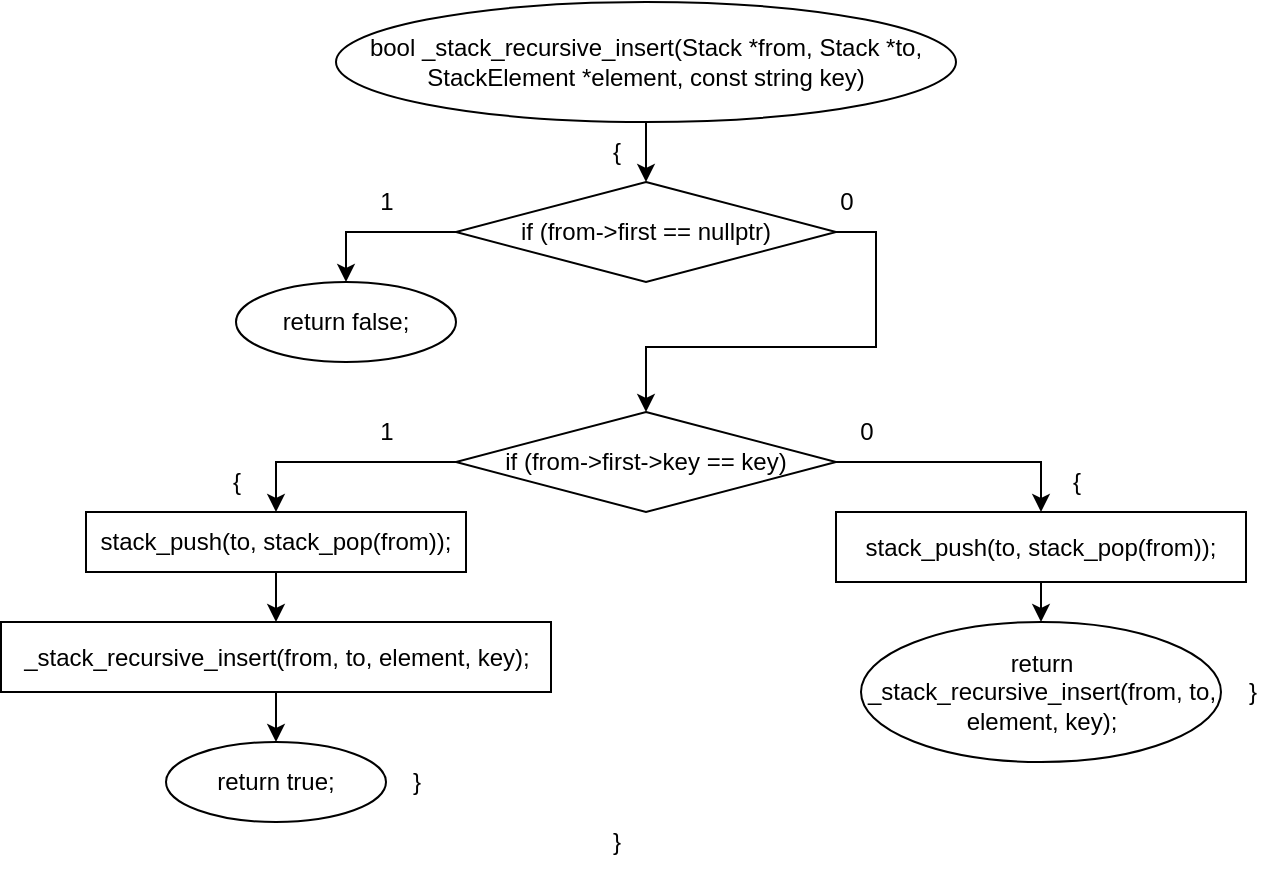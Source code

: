 <mxfile version="20.8.16" type="device"><diagram name="Страница 1" id="xJHRlcbKNEMmELuZbOdj"><mxGraphModel dx="1050" dy="629" grid="1" gridSize="10" guides="1" tooltips="1" connect="1" arrows="1" fold="1" page="1" pageScale="1" pageWidth="827" pageHeight="1169" math="0" shadow="0"><root><mxCell id="0"/><mxCell id="1" parent="0"/><mxCell id="yJ11hjvX2OT7vnpLmITN-21" value="" style="edgeStyle=orthogonalEdgeStyle;rounded=0;orthogonalLoop=1;jettySize=auto;html=1;" parent="1" source="yJ11hjvX2OT7vnpLmITN-1" target="yJ11hjvX2OT7vnpLmITN-20" edge="1"><mxGeometry relative="1" as="geometry"/></mxCell><mxCell id="yJ11hjvX2OT7vnpLmITN-1" value="bool _stack_recursive_insert(Stack *from, Stack *to, StackElement *element, const string key)" style="ellipse;whiteSpace=wrap;html=1;" parent="1" vertex="1"><mxGeometry x="235" y="40" width="310" height="60" as="geometry"/></mxCell><mxCell id="yJ11hjvX2OT7vnpLmITN-24" style="edgeStyle=orthogonalEdgeStyle;rounded=0;orthogonalLoop=1;jettySize=auto;html=1;exitX=0;exitY=0.5;exitDx=0;exitDy=0;entryX=0.5;entryY=0;entryDx=0;entryDy=0;" parent="1" source="yJ11hjvX2OT7vnpLmITN-20" target="yJ11hjvX2OT7vnpLmITN-23" edge="1"><mxGeometry relative="1" as="geometry"/></mxCell><mxCell id="yJ11hjvX2OT7vnpLmITN-30" style="edgeStyle=orthogonalEdgeStyle;rounded=0;orthogonalLoop=1;jettySize=auto;html=1;exitX=1;exitY=0.5;exitDx=0;exitDy=0;entryX=0.5;entryY=0;entryDx=0;entryDy=0;" parent="1" source="yJ11hjvX2OT7vnpLmITN-20" target="yJ11hjvX2OT7vnpLmITN-27" edge="1"><mxGeometry relative="1" as="geometry"/></mxCell><mxCell id="yJ11hjvX2OT7vnpLmITN-20" value="if (from-&amp;gt;first == nullptr)" style="rhombus;whiteSpace=wrap;html=1;" parent="1" vertex="1"><mxGeometry x="295" y="130" width="190" height="50" as="geometry"/></mxCell><mxCell id="yJ11hjvX2OT7vnpLmITN-22" value="{" style="text;html=1;align=center;verticalAlign=middle;resizable=0;points=[];autosize=1;strokeColor=none;fillColor=none;" parent="1" vertex="1"><mxGeometry x="360" y="100" width="30" height="30" as="geometry"/></mxCell><mxCell id="yJ11hjvX2OT7vnpLmITN-23" value="return false;" style="ellipse;whiteSpace=wrap;html=1;" parent="1" vertex="1"><mxGeometry x="185" y="180" width="110" height="40" as="geometry"/></mxCell><mxCell id="yJ11hjvX2OT7vnpLmITN-25" value="1" style="text;html=1;align=center;verticalAlign=middle;resizable=0;points=[];autosize=1;strokeColor=none;fillColor=none;" parent="1" vertex="1"><mxGeometry x="245" y="125" width="30" height="30" as="geometry"/></mxCell><mxCell id="z_nI7sXrGh1nJBYno3Tm-28" style="edgeStyle=orthogonalEdgeStyle;rounded=0;orthogonalLoop=1;jettySize=auto;html=1;exitX=1;exitY=0.5;exitDx=0;exitDy=0;entryX=0.5;entryY=0;entryDx=0;entryDy=0;" edge="1" parent="1" source="yJ11hjvX2OT7vnpLmITN-27" target="z_nI7sXrGh1nJBYno3Tm-27"><mxGeometry relative="1" as="geometry"/></mxCell><mxCell id="z_nI7sXrGh1nJBYno3Tm-34" style="edgeStyle=orthogonalEdgeStyle;rounded=0;orthogonalLoop=1;jettySize=auto;html=1;exitX=0;exitY=0.5;exitDx=0;exitDy=0;entryX=0.5;entryY=0;entryDx=0;entryDy=0;" edge="1" parent="1" source="yJ11hjvX2OT7vnpLmITN-27" target="yJ11hjvX2OT7vnpLmITN-32"><mxGeometry relative="1" as="geometry"/></mxCell><mxCell id="yJ11hjvX2OT7vnpLmITN-27" value="if (from-&amp;gt;first-&amp;gt;key == key)" style="rhombus;whiteSpace=wrap;html=1;" parent="1" vertex="1"><mxGeometry x="295" y="245" width="190" height="50" as="geometry"/></mxCell><mxCell id="yJ11hjvX2OT7vnpLmITN-28" value="return true;" style="ellipse;whiteSpace=wrap;html=1;" parent="1" vertex="1"><mxGeometry x="150" y="410" width="110" height="40" as="geometry"/></mxCell><mxCell id="yJ11hjvX2OT7vnpLmITN-29" value="1" style="text;html=1;align=center;verticalAlign=middle;resizable=0;points=[];autosize=1;strokeColor=none;fillColor=none;" parent="1" vertex="1"><mxGeometry x="245" y="240" width="30" height="30" as="geometry"/></mxCell><mxCell id="yJ11hjvX2OT7vnpLmITN-31" value="0" style="text;html=1;align=center;verticalAlign=middle;resizable=0;points=[];autosize=1;strokeColor=none;fillColor=none;" parent="1" vertex="1"><mxGeometry x="475" y="125" width="30" height="30" as="geometry"/></mxCell><mxCell id="yJ11hjvX2OT7vnpLmITN-35" value="" style="edgeStyle=orthogonalEdgeStyle;rounded=0;orthogonalLoop=1;jettySize=auto;html=1;" parent="1" source="yJ11hjvX2OT7vnpLmITN-32" target="yJ11hjvX2OT7vnpLmITN-34" edge="1"><mxGeometry relative="1" as="geometry"/></mxCell><mxCell id="yJ11hjvX2OT7vnpLmITN-32" value="stack_push(to, stack_pop(from));" style="whiteSpace=wrap;html=1;" parent="1" vertex="1"><mxGeometry x="110" y="295" width="190" height="30" as="geometry"/></mxCell><mxCell id="yJ11hjvX2OT7vnpLmITN-36" style="edgeStyle=orthogonalEdgeStyle;rounded=0;orthogonalLoop=1;jettySize=auto;html=1;exitX=0.5;exitY=1;exitDx=0;exitDy=0;entryX=0.5;entryY=0;entryDx=0;entryDy=0;" parent="1" source="yJ11hjvX2OT7vnpLmITN-34" target="yJ11hjvX2OT7vnpLmITN-28" edge="1"><mxGeometry relative="1" as="geometry"><Array as="points"><mxPoint x="205" y="400"/><mxPoint x="205" y="400"/></Array></mxGeometry></mxCell><mxCell id="yJ11hjvX2OT7vnpLmITN-34" value="_stack_recursive_insert(from, to, element, key);" style="whiteSpace=wrap;html=1;" parent="1" vertex="1"><mxGeometry x="67.5" y="350" width="275" height="35" as="geometry"/></mxCell><mxCell id="yJ11hjvX2OT7vnpLmITN-39" value="}" style="text;html=1;align=center;verticalAlign=middle;resizable=0;points=[];autosize=1;strokeColor=none;fillColor=none;" parent="1" vertex="1"><mxGeometry x="260" y="415" width="30" height="30" as="geometry"/></mxCell><mxCell id="yJ11hjvX2OT7vnpLmITN-46" value="0" style="text;html=1;align=center;verticalAlign=middle;resizable=0;points=[];autosize=1;strokeColor=none;fillColor=none;" parent="1" vertex="1"><mxGeometry x="485" y="240" width="30" height="30" as="geometry"/></mxCell><mxCell id="z_nI7sXrGh1nJBYno3Tm-26" value="{" style="text;html=1;align=center;verticalAlign=middle;resizable=0;points=[];autosize=1;strokeColor=none;fillColor=none;" vertex="1" parent="1"><mxGeometry x="170" y="265" width="30" height="30" as="geometry"/></mxCell><mxCell id="z_nI7sXrGh1nJBYno3Tm-30" style="edgeStyle=orthogonalEdgeStyle;rounded=0;orthogonalLoop=1;jettySize=auto;html=1;exitX=0.5;exitY=1;exitDx=0;exitDy=0;entryX=0.5;entryY=0;entryDx=0;entryDy=0;" edge="1" parent="1" source="z_nI7sXrGh1nJBYno3Tm-27" target="z_nI7sXrGh1nJBYno3Tm-29"><mxGeometry relative="1" as="geometry"/></mxCell><mxCell id="z_nI7sXrGh1nJBYno3Tm-27" value="stack_push(to, stack_pop(from));" style="whiteSpace=wrap;html=1;" vertex="1" parent="1"><mxGeometry x="485" y="295" width="205" height="35" as="geometry"/></mxCell><mxCell id="z_nI7sXrGh1nJBYno3Tm-29" value="return _stack_recursive_insert(from, to, element, key);" style="ellipse;whiteSpace=wrap;html=1;" vertex="1" parent="1"><mxGeometry x="497.5" y="350" width="180" height="70" as="geometry"/></mxCell><mxCell id="z_nI7sXrGh1nJBYno3Tm-31" value="}" style="text;html=1;align=center;verticalAlign=middle;resizable=0;points=[];autosize=1;strokeColor=none;fillColor=none;" vertex="1" parent="1"><mxGeometry x="677.5" y="370" width="30" height="30" as="geometry"/></mxCell><mxCell id="z_nI7sXrGh1nJBYno3Tm-32" value="{" style="text;html=1;align=center;verticalAlign=middle;resizable=0;points=[];autosize=1;strokeColor=none;fillColor=none;" vertex="1" parent="1"><mxGeometry x="590" y="265" width="30" height="30" as="geometry"/></mxCell><mxCell id="z_nI7sXrGh1nJBYno3Tm-33" value="}" style="text;html=1;align=center;verticalAlign=middle;resizable=0;points=[];autosize=1;strokeColor=none;fillColor=none;" vertex="1" parent="1"><mxGeometry x="360" y="445" width="30" height="30" as="geometry"/></mxCell></root></mxGraphModel></diagram></mxfile>